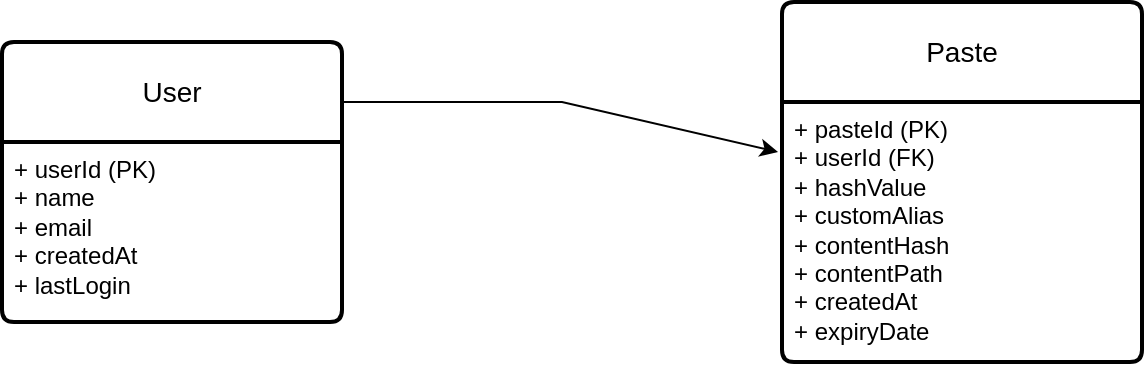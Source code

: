 <mxfile version="24.0.7" type="github">
  <diagram id="R2lEEEUBdFMjLlhIrx00" name="Page-1">
    <mxGraphModel dx="1242" dy="735" grid="1" gridSize="10" guides="1" tooltips="1" connect="1" arrows="1" fold="1" page="1" pageScale="1" pageWidth="850" pageHeight="1100" math="0" shadow="0" extFonts="Permanent Marker^https://fonts.googleapis.com/css?family=Permanent+Marker">
      <root>
        <mxCell id="0" />
        <mxCell id="1" parent="0" />
        <mxCell id="uYTpu8ILMTm6otxVwH1r-1" value="User" style="swimlane;childLayout=stackLayout;horizontal=1;startSize=50;horizontalStack=0;rounded=1;fontSize=14;fontStyle=0;strokeWidth=2;resizeParent=0;resizeLast=1;shadow=0;dashed=0;align=center;arcSize=4;whiteSpace=wrap;html=1;" vertex="1" parent="1">
          <mxGeometry x="80" y="200" width="170" height="140" as="geometry" />
        </mxCell>
        <mxCell id="uYTpu8ILMTm6otxVwH1r-2" value="+ userId (PK)&lt;br&gt;+ name&lt;br&gt;&lt;div&gt;+ email&lt;/div&gt;&lt;div&gt;+ createdAt&lt;br&gt;&lt;/div&gt;&lt;div&gt;+ lastLogin&lt;br&gt;&lt;/div&gt;&lt;div&gt;&lt;br&gt;&lt;/div&gt;" style="align=left;strokeColor=none;fillColor=none;spacingLeft=4;fontSize=12;verticalAlign=top;resizable=0;rotatable=0;part=1;html=1;" vertex="1" parent="uYTpu8ILMTm6otxVwH1r-1">
          <mxGeometry y="50" width="170" height="90" as="geometry" />
        </mxCell>
        <mxCell id="uYTpu8ILMTm6otxVwH1r-3" value="Paste" style="swimlane;childLayout=stackLayout;horizontal=1;startSize=50;horizontalStack=0;rounded=1;fontSize=14;fontStyle=0;strokeWidth=2;resizeParent=0;resizeLast=1;shadow=0;dashed=0;align=center;arcSize=4;whiteSpace=wrap;html=1;" vertex="1" parent="1">
          <mxGeometry x="470" y="180" width="180" height="180" as="geometry" />
        </mxCell>
        <mxCell id="uYTpu8ILMTm6otxVwH1r-4" value="+ pasteId (PK)&lt;br&gt;+ userId (FK)&lt;br&gt;&lt;div&gt;+ hashValue&lt;br&gt;&lt;/div&gt;&lt;div&gt;+ customAlias&lt;br&gt;&lt;/div&gt;&lt;div&gt;+ contentHash&lt;br&gt;&lt;/div&gt;&lt;div&gt;+ contentPath&lt;/div&gt;&lt;div&gt;+ createdAt&lt;/div&gt;&lt;div&gt;+ expiryDate&lt;br&gt;&lt;/div&gt;" style="align=left;strokeColor=none;fillColor=none;spacingLeft=4;fontSize=12;verticalAlign=top;resizable=0;rotatable=0;part=1;html=1;" vertex="1" parent="uYTpu8ILMTm6otxVwH1r-3">
          <mxGeometry y="50" width="180" height="130" as="geometry" />
        </mxCell>
        <mxCell id="uYTpu8ILMTm6otxVwH1r-5" value="" style="endArrow=classic;html=1;rounded=0;entryX=-0.011;entryY=0.192;entryDx=0;entryDy=0;entryPerimeter=0;" edge="1" parent="1" target="uYTpu8ILMTm6otxVwH1r-4">
          <mxGeometry width="50" height="50" relative="1" as="geometry">
            <mxPoint x="250" y="230" as="sourcePoint" />
            <mxPoint x="350" y="230" as="targetPoint" />
            <Array as="points">
              <mxPoint x="360" y="230" />
            </Array>
          </mxGeometry>
        </mxCell>
      </root>
    </mxGraphModel>
  </diagram>
</mxfile>
